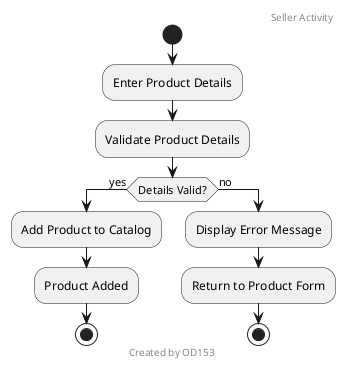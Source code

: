 @startuml
header Seller Activity
footer Created by OD153
start
:Enter Product Details;
:Validate Product Details;
if (Details Valid?) then (yes)
  :Add Product to Catalog;
  :Product Added;
  stop
else (no)
  :Display Error Message;
  :Return to Product Form;
  stop
endif
@enduml
